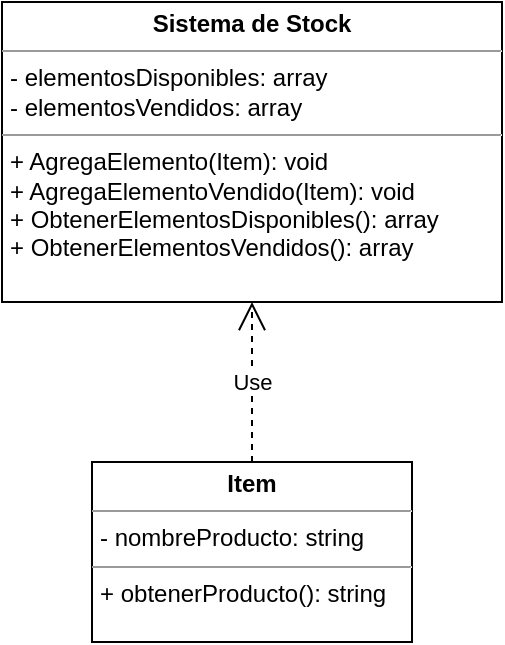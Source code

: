 <mxfile>
    <diagram id="U7UmnkF5o7upcPSEwej6" name="Page-1">
        <mxGraphModel dx="1130" dy="531" grid="1" gridSize="10" guides="1" tooltips="1" connect="1" arrows="1" fold="1" page="1" pageScale="1" pageWidth="850" pageHeight="1100" math="0" shadow="0">
            <root>
                <mxCell id="0"/>
                <mxCell id="1" parent="0"/>
                <mxCell id="2" value="&lt;p style=&quot;margin:0px;margin-top:4px;text-align:center;&quot;&gt;&lt;b&gt;Sistema de Stock&lt;/b&gt;&lt;/p&gt;&lt;hr size=&quot;1&quot;&gt;&lt;p style=&quot;margin:0px;margin-left:4px;&quot;&gt;- elementosDisponibles: array&amp;nbsp;&lt;/p&gt;&lt;p style=&quot;margin:0px;margin-left:4px;&quot;&gt;- elementosVendidos: array&lt;/p&gt;&lt;hr size=&quot;1&quot;&gt;&lt;p style=&quot;margin:0px;margin-left:4px;&quot;&gt;+ AgregaElemento(Item): void&lt;/p&gt;&lt;p style=&quot;margin:0px;margin-left:4px;&quot;&gt;+ AgregaElementoVendido(Item): void&lt;/p&gt;&lt;p style=&quot;margin:0px;margin-left:4px;&quot;&gt;+ ObtenerElementosDisponibles(): array&lt;/p&gt;&lt;p style=&quot;margin:0px;margin-left:4px;&quot;&gt;+ ObtenerElementosVendidos(): array&lt;/p&gt;" style="verticalAlign=top;align=left;overflow=fill;fontSize=12;fontFamily=Helvetica;html=1;" vertex="1" parent="1">
                    <mxGeometry x="330" y="310" width="250" height="150" as="geometry"/>
                </mxCell>
                <mxCell id="7" value="&lt;p style=&quot;margin:0px;margin-top:4px;text-align:center;&quot;&gt;&lt;b&gt;Item&lt;/b&gt;&lt;/p&gt;&lt;hr size=&quot;1&quot;&gt;&lt;p style=&quot;margin:0px;margin-left:4px;&quot;&gt;- nombreProducto: string&lt;/p&gt;&lt;hr size=&quot;1&quot;&gt;&lt;p style=&quot;margin:0px;margin-left:4px;&quot;&gt;+ obtenerProducto(): string&lt;/p&gt;" style="verticalAlign=top;align=left;overflow=fill;fontSize=12;fontFamily=Helvetica;html=1;" vertex="1" parent="1">
                    <mxGeometry x="375" y="540" width="160" height="90" as="geometry"/>
                </mxCell>
                <mxCell id="9" value="Use" style="endArrow=open;endSize=12;dashed=1;html=1;exitX=0.5;exitY=0;exitDx=0;exitDy=0;entryX=0.5;entryY=1;entryDx=0;entryDy=0;" edge="1" parent="1" source="7" target="2">
                    <mxGeometry width="160" relative="1" as="geometry">
                        <mxPoint x="650" y="430" as="sourcePoint"/>
                        <mxPoint x="810" y="430" as="targetPoint"/>
                    </mxGeometry>
                </mxCell>
            </root>
        </mxGraphModel>
    </diagram>
</mxfile>